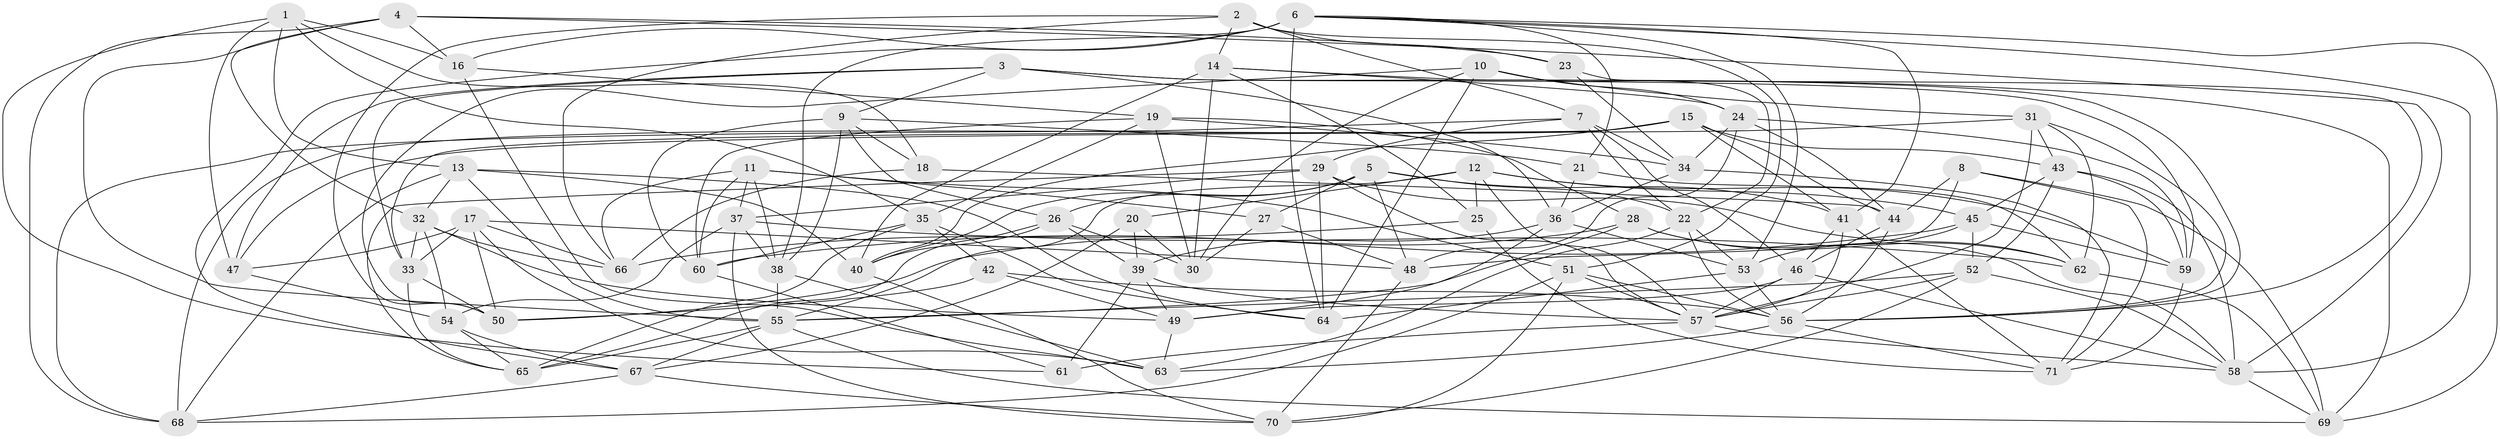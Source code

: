 // original degree distribution, {4: 1.0}
// Generated by graph-tools (version 1.1) at 2025/50/03/09/25 03:50:51]
// undirected, 71 vertices, 210 edges
graph export_dot {
graph [start="1"]
  node [color=gray90,style=filled];
  1;
  2;
  3;
  4;
  5;
  6;
  7;
  8;
  9;
  10;
  11;
  12;
  13;
  14;
  15;
  16;
  17;
  18;
  19;
  20;
  21;
  22;
  23;
  24;
  25;
  26;
  27;
  28;
  29;
  30;
  31;
  32;
  33;
  34;
  35;
  36;
  37;
  38;
  39;
  40;
  41;
  42;
  43;
  44;
  45;
  46;
  47;
  48;
  49;
  50;
  51;
  52;
  53;
  54;
  55;
  56;
  57;
  58;
  59;
  60;
  61;
  62;
  63;
  64;
  65;
  66;
  67;
  68;
  69;
  70;
  71;
  1 -- 13 [weight=1.0];
  1 -- 16 [weight=1.0];
  1 -- 18 [weight=1.0];
  1 -- 35 [weight=1.0];
  1 -- 47 [weight=1.0];
  1 -- 61 [weight=1.0];
  2 -- 7 [weight=1.0];
  2 -- 14 [weight=1.0];
  2 -- 23 [weight=1.0];
  2 -- 50 [weight=1.0];
  2 -- 51 [weight=1.0];
  2 -- 66 [weight=1.0];
  3 -- 9 [weight=1.0];
  3 -- 33 [weight=1.0];
  3 -- 36 [weight=1.0];
  3 -- 47 [weight=1.0];
  3 -- 56 [weight=1.0];
  3 -- 59 [weight=1.0];
  4 -- 16 [weight=1.0];
  4 -- 23 [weight=1.0];
  4 -- 32 [weight=1.0];
  4 -- 55 [weight=1.0];
  4 -- 58 [weight=1.0];
  4 -- 68 [weight=1.0];
  5 -- 22 [weight=1.0];
  5 -- 26 [weight=1.0];
  5 -- 27 [weight=1.0];
  5 -- 40 [weight=1.0];
  5 -- 41 [weight=1.0];
  5 -- 48 [weight=1.0];
  6 -- 16 [weight=2.0];
  6 -- 21 [weight=1.0];
  6 -- 38 [weight=1.0];
  6 -- 41 [weight=1.0];
  6 -- 53 [weight=1.0];
  6 -- 58 [weight=1.0];
  6 -- 64 [weight=1.0];
  6 -- 67 [weight=1.0];
  6 -- 69 [weight=1.0];
  7 -- 22 [weight=1.0];
  7 -- 29 [weight=1.0];
  7 -- 34 [weight=1.0];
  7 -- 46 [weight=1.0];
  7 -- 68 [weight=1.0];
  8 -- 44 [weight=1.0];
  8 -- 48 [weight=1.0];
  8 -- 69 [weight=1.0];
  8 -- 71 [weight=1.0];
  9 -- 18 [weight=1.0];
  9 -- 21 [weight=1.0];
  9 -- 26 [weight=1.0];
  9 -- 38 [weight=1.0];
  9 -- 60 [weight=1.0];
  10 -- 22 [weight=1.0];
  10 -- 24 [weight=1.0];
  10 -- 30 [weight=1.0];
  10 -- 31 [weight=1.0];
  10 -- 50 [weight=1.0];
  10 -- 64 [weight=1.0];
  11 -- 27 [weight=1.0];
  11 -- 37 [weight=1.0];
  11 -- 38 [weight=1.0];
  11 -- 51 [weight=1.0];
  11 -- 60 [weight=1.0];
  11 -- 66 [weight=1.0];
  12 -- 20 [weight=1.0];
  12 -- 25 [weight=1.0];
  12 -- 45 [weight=1.0];
  12 -- 55 [weight=1.0];
  12 -- 57 [weight=1.0];
  12 -- 59 [weight=1.0];
  13 -- 32 [weight=1.0];
  13 -- 40 [weight=1.0];
  13 -- 55 [weight=1.0];
  13 -- 64 [weight=1.0];
  13 -- 68 [weight=1.0];
  14 -- 24 [weight=1.0];
  14 -- 25 [weight=1.0];
  14 -- 30 [weight=1.0];
  14 -- 40 [weight=1.0];
  14 -- 69 [weight=1.0];
  15 -- 33 [weight=1.0];
  15 -- 40 [weight=1.0];
  15 -- 41 [weight=1.0];
  15 -- 43 [weight=1.0];
  15 -- 44 [weight=1.0];
  15 -- 68 [weight=1.0];
  16 -- 19 [weight=1.0];
  16 -- 63 [weight=1.0];
  17 -- 33 [weight=1.0];
  17 -- 47 [weight=1.0];
  17 -- 48 [weight=1.0];
  17 -- 50 [weight=1.0];
  17 -- 63 [weight=1.0];
  17 -- 66 [weight=1.0];
  18 -- 44 [weight=1.0];
  18 -- 66 [weight=1.0];
  19 -- 28 [weight=1.0];
  19 -- 30 [weight=1.0];
  19 -- 34 [weight=1.0];
  19 -- 35 [weight=1.0];
  19 -- 60 [weight=1.0];
  20 -- 30 [weight=1.0];
  20 -- 39 [weight=1.0];
  20 -- 67 [weight=1.0];
  21 -- 36 [weight=1.0];
  21 -- 62 [weight=1.0];
  22 -- 53 [weight=1.0];
  22 -- 56 [weight=1.0];
  22 -- 63 [weight=1.0];
  23 -- 34 [weight=1.0];
  23 -- 56 [weight=1.0];
  24 -- 34 [weight=1.0];
  24 -- 44 [weight=1.0];
  24 -- 48 [weight=1.0];
  24 -- 59 [weight=1.0];
  25 -- 66 [weight=1.0];
  25 -- 71 [weight=1.0];
  26 -- 30 [weight=1.0];
  26 -- 39 [weight=1.0];
  26 -- 40 [weight=1.0];
  26 -- 65 [weight=1.0];
  27 -- 30 [weight=1.0];
  27 -- 48 [weight=1.0];
  28 -- 50 [weight=1.0];
  28 -- 55 [weight=2.0];
  28 -- 58 [weight=1.0];
  28 -- 62 [weight=1.0];
  29 -- 37 [weight=1.0];
  29 -- 57 [weight=1.0];
  29 -- 62 [weight=1.0];
  29 -- 64 [weight=1.0];
  29 -- 65 [weight=1.0];
  31 -- 43 [weight=1.0];
  31 -- 47 [weight=1.0];
  31 -- 56 [weight=1.0];
  31 -- 57 [weight=1.0];
  31 -- 62 [weight=1.0];
  32 -- 33 [weight=1.0];
  32 -- 49 [weight=1.0];
  32 -- 54 [weight=1.0];
  32 -- 66 [weight=1.0];
  33 -- 50 [weight=1.0];
  33 -- 65 [weight=1.0];
  34 -- 36 [weight=1.0];
  34 -- 71 [weight=1.0];
  35 -- 42 [weight=1.0];
  35 -- 60 [weight=1.0];
  35 -- 64 [weight=1.0];
  35 -- 65 [weight=1.0];
  36 -- 39 [weight=1.0];
  36 -- 49 [weight=1.0];
  36 -- 53 [weight=1.0];
  37 -- 38 [weight=1.0];
  37 -- 54 [weight=1.0];
  37 -- 62 [weight=1.0];
  37 -- 70 [weight=1.0];
  38 -- 55 [weight=1.0];
  38 -- 63 [weight=1.0];
  39 -- 49 [weight=1.0];
  39 -- 57 [weight=1.0];
  39 -- 61 [weight=1.0];
  40 -- 70 [weight=1.0];
  41 -- 46 [weight=1.0];
  41 -- 57 [weight=1.0];
  41 -- 71 [weight=1.0];
  42 -- 49 [weight=1.0];
  42 -- 50 [weight=1.0];
  42 -- 56 [weight=1.0];
  43 -- 45 [weight=1.0];
  43 -- 52 [weight=1.0];
  43 -- 58 [weight=1.0];
  43 -- 59 [weight=1.0];
  44 -- 46 [weight=1.0];
  44 -- 56 [weight=1.0];
  45 -- 52 [weight=1.0];
  45 -- 53 [weight=1.0];
  45 -- 59 [weight=1.0];
  45 -- 60 [weight=1.0];
  46 -- 49 [weight=1.0];
  46 -- 57 [weight=1.0];
  46 -- 58 [weight=1.0];
  47 -- 54 [weight=2.0];
  48 -- 70 [weight=1.0];
  49 -- 63 [weight=1.0];
  51 -- 56 [weight=1.0];
  51 -- 57 [weight=1.0];
  51 -- 68 [weight=1.0];
  51 -- 70 [weight=1.0];
  52 -- 55 [weight=1.0];
  52 -- 57 [weight=1.0];
  52 -- 58 [weight=1.0];
  52 -- 70 [weight=1.0];
  53 -- 56 [weight=1.0];
  53 -- 64 [weight=1.0];
  54 -- 65 [weight=1.0];
  54 -- 67 [weight=1.0];
  55 -- 65 [weight=1.0];
  55 -- 67 [weight=1.0];
  55 -- 69 [weight=1.0];
  56 -- 63 [weight=1.0];
  56 -- 71 [weight=1.0];
  57 -- 58 [weight=1.0];
  57 -- 61 [weight=1.0];
  58 -- 69 [weight=1.0];
  59 -- 71 [weight=1.0];
  60 -- 61 [weight=1.0];
  62 -- 69 [weight=1.0];
  67 -- 68 [weight=1.0];
  67 -- 70 [weight=1.0];
}
